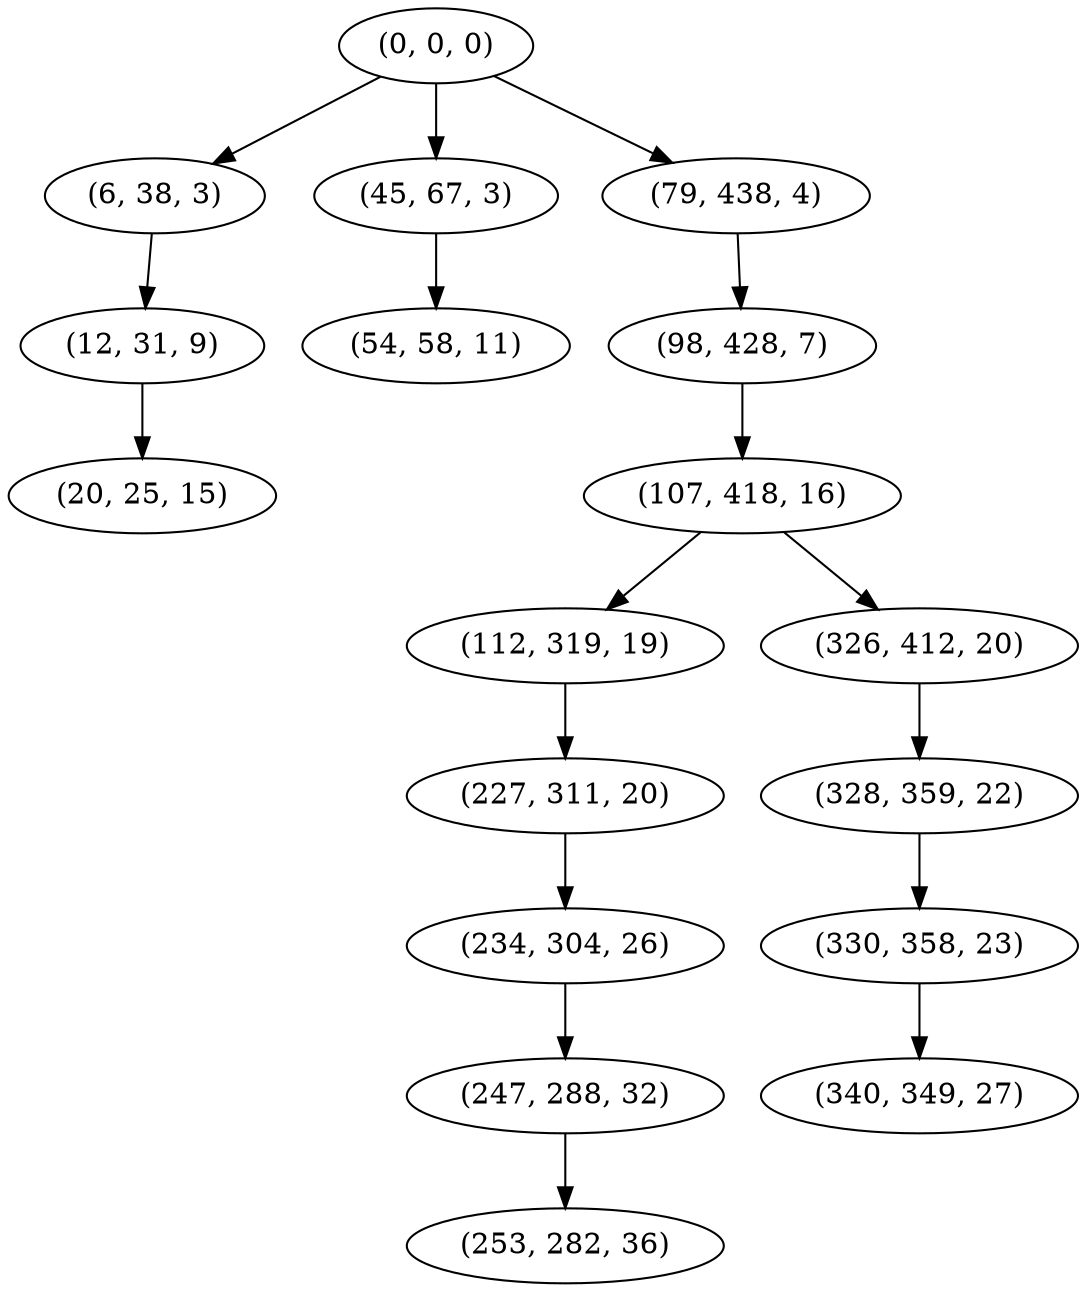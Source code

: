 digraph tree {
    "(0, 0, 0)";
    "(6, 38, 3)";
    "(12, 31, 9)";
    "(20, 25, 15)";
    "(45, 67, 3)";
    "(54, 58, 11)";
    "(79, 438, 4)";
    "(98, 428, 7)";
    "(107, 418, 16)";
    "(112, 319, 19)";
    "(227, 311, 20)";
    "(234, 304, 26)";
    "(247, 288, 32)";
    "(253, 282, 36)";
    "(326, 412, 20)";
    "(328, 359, 22)";
    "(330, 358, 23)";
    "(340, 349, 27)";
    "(0, 0, 0)" -> "(6, 38, 3)";
    "(0, 0, 0)" -> "(45, 67, 3)";
    "(0, 0, 0)" -> "(79, 438, 4)";
    "(6, 38, 3)" -> "(12, 31, 9)";
    "(12, 31, 9)" -> "(20, 25, 15)";
    "(45, 67, 3)" -> "(54, 58, 11)";
    "(79, 438, 4)" -> "(98, 428, 7)";
    "(98, 428, 7)" -> "(107, 418, 16)";
    "(107, 418, 16)" -> "(112, 319, 19)";
    "(107, 418, 16)" -> "(326, 412, 20)";
    "(112, 319, 19)" -> "(227, 311, 20)";
    "(227, 311, 20)" -> "(234, 304, 26)";
    "(234, 304, 26)" -> "(247, 288, 32)";
    "(247, 288, 32)" -> "(253, 282, 36)";
    "(326, 412, 20)" -> "(328, 359, 22)";
    "(328, 359, 22)" -> "(330, 358, 23)";
    "(330, 358, 23)" -> "(340, 349, 27)";
}

